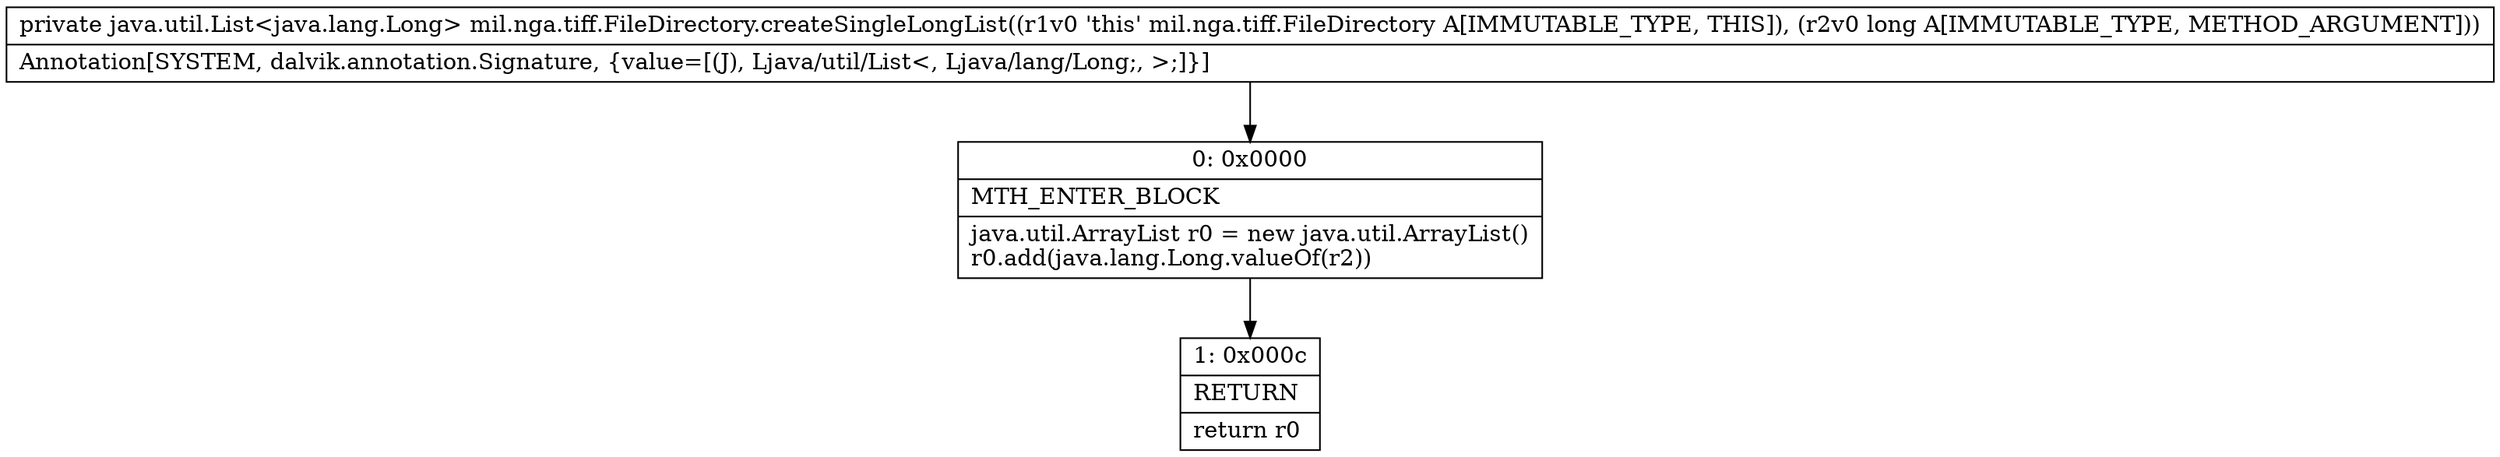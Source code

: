 digraph "CFG formil.nga.tiff.FileDirectory.createSingleLongList(J)Ljava\/util\/List;" {
Node_0 [shape=record,label="{0\:\ 0x0000|MTH_ENTER_BLOCK\l|java.util.ArrayList r0 = new java.util.ArrayList()\lr0.add(java.lang.Long.valueOf(r2))\l}"];
Node_1 [shape=record,label="{1\:\ 0x000c|RETURN\l|return r0\l}"];
MethodNode[shape=record,label="{private java.util.List\<java.lang.Long\> mil.nga.tiff.FileDirectory.createSingleLongList((r1v0 'this' mil.nga.tiff.FileDirectory A[IMMUTABLE_TYPE, THIS]), (r2v0 long A[IMMUTABLE_TYPE, METHOD_ARGUMENT]))  | Annotation[SYSTEM, dalvik.annotation.Signature, \{value=[(J), Ljava\/util\/List\<, Ljava\/lang\/Long;, \>;]\}]\l}"];
MethodNode -> Node_0;
Node_0 -> Node_1;
}

